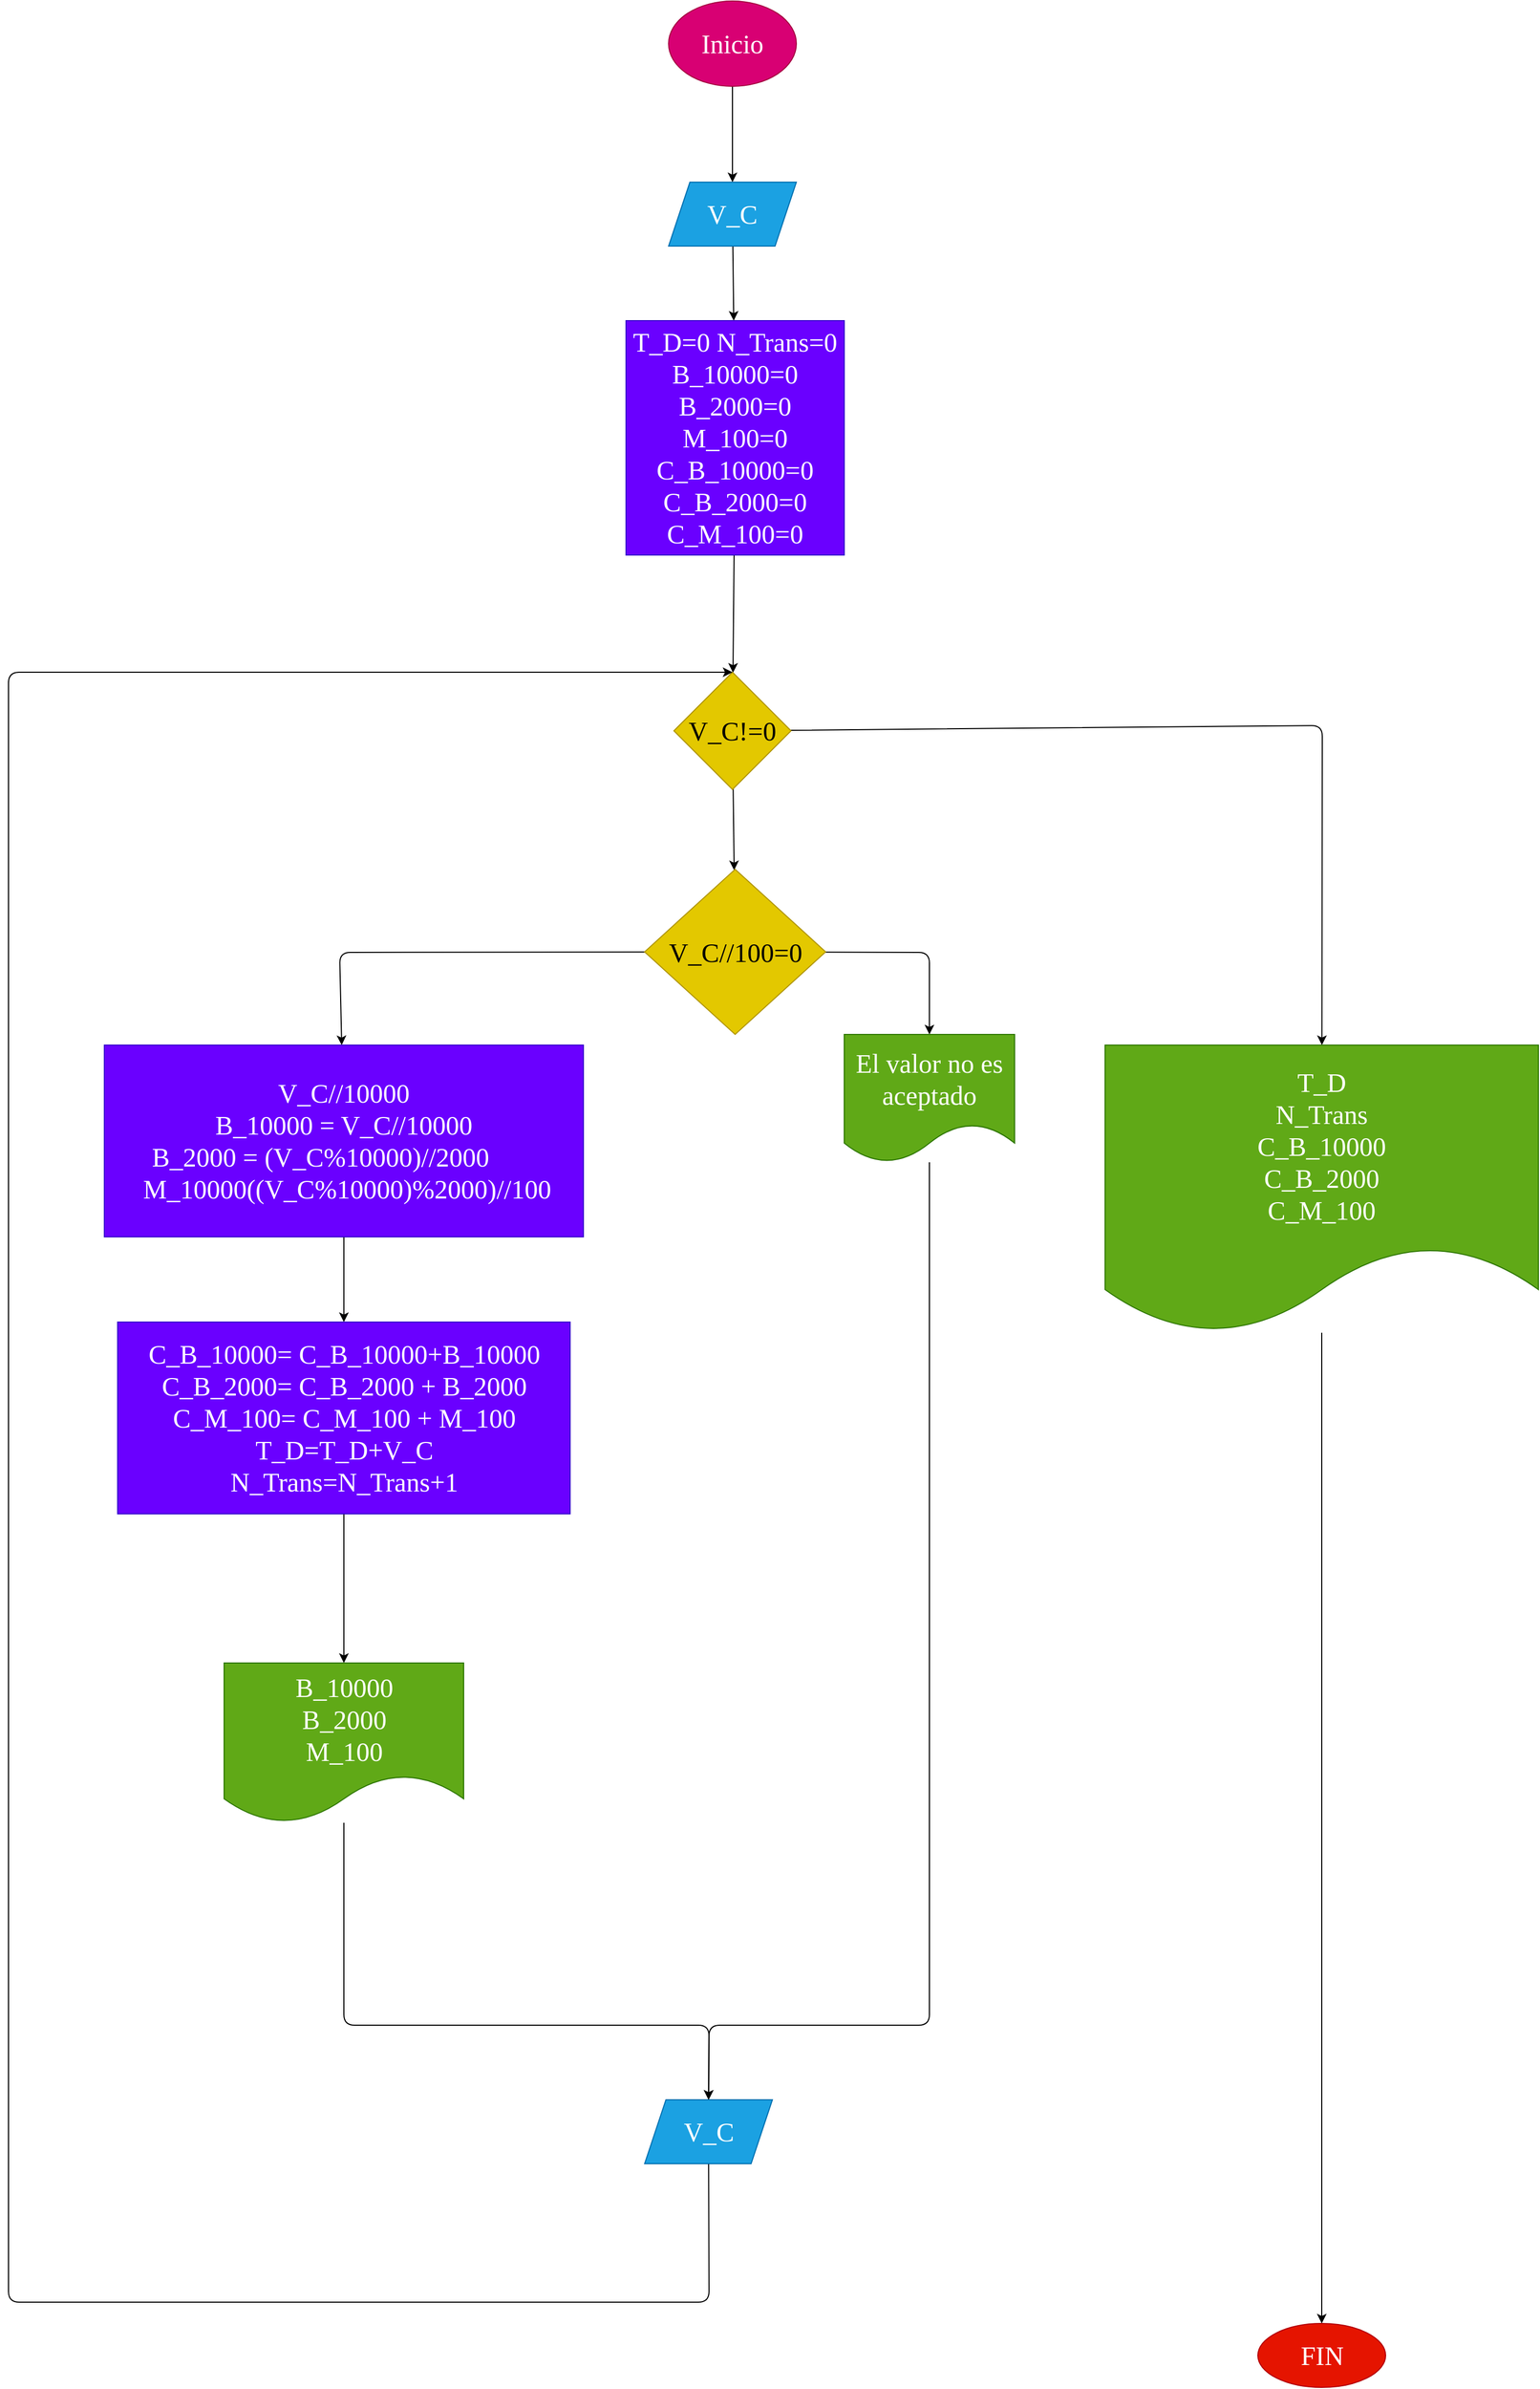 <mxfile>
    <diagram id="45m6udHbUjUt4rex7qL-" name="Page-1">
        <mxGraphModel dx="2515" dy="822" grid="1" gridSize="10" guides="1" tooltips="1" connect="1" arrows="1" fold="1" page="1" pageScale="1" pageWidth="827" pageHeight="1169" math="0" shadow="0">
            <root>
                <mxCell id="0"/>
                <mxCell id="1" parent="0"/>
                <mxCell id="4" value="" style="edgeStyle=none;html=1;fontFamily=Comic Sans MS;fontSize=25;" edge="1" parent="1" source="2" target="3">
                    <mxGeometry relative="1" as="geometry"/>
                </mxCell>
                <mxCell id="2" value="Inicio" style="ellipse;whiteSpace=wrap;html=1;fontFamily=Comic Sans MS;fontSize=25;fillColor=#d80073;fontColor=#ffffff;strokeColor=#A50040;" vertex="1" parent="1">
                    <mxGeometry x="380" y="20" width="120" height="80" as="geometry"/>
                </mxCell>
                <mxCell id="19" value="" style="edgeStyle=none;html=1;fontFamily=Comic Sans MS;fontSize=25;" edge="1" parent="1" source="3" target="18">
                    <mxGeometry relative="1" as="geometry"/>
                </mxCell>
                <mxCell id="3" value="V_C" style="shape=parallelogram;perimeter=parallelogramPerimeter;whiteSpace=wrap;html=1;fixedSize=1;fontSize=25;fontFamily=Comic Sans MS;fillColor=#1ba1e2;fontColor=#ffffff;strokeColor=#006EAF;" vertex="1" parent="1">
                    <mxGeometry x="380" y="190" width="120" height="60" as="geometry"/>
                </mxCell>
                <mxCell id="21" value="" style="edgeStyle=none;html=1;fontFamily=Comic Sans MS;fontSize=25;" edge="1" parent="1" source="18" target="20">
                    <mxGeometry relative="1" as="geometry"/>
                </mxCell>
                <mxCell id="18" value="T_D=0 N_Trans=0 B_10000=0 B_2000=0 M_100=0 C_B_10000=0 C_B_2000=0 C_M_100=0" style="whiteSpace=wrap;html=1;fontSize=25;fontFamily=Comic Sans MS;fillColor=#6a00ff;fontColor=#ffffff;strokeColor=#3700CC;" vertex="1" parent="1">
                    <mxGeometry x="340" y="320" width="205" height="220" as="geometry"/>
                </mxCell>
                <mxCell id="23" value="" style="edgeStyle=none;html=1;fontFamily=Comic Sans MS;fontSize=25;" edge="1" parent="1" source="20" target="22">
                    <mxGeometry relative="1" as="geometry"/>
                </mxCell>
                <mxCell id="47" value="" style="edgeStyle=none;html=1;fontFamily=Comic Sans MS;fontSize=25;" edge="1" parent="1" source="20" target="46">
                    <mxGeometry relative="1" as="geometry">
                        <Array as="points">
                            <mxPoint x="994" y="700"/>
                        </Array>
                    </mxGeometry>
                </mxCell>
                <mxCell id="20" value="V_C!=0" style="rhombus;whiteSpace=wrap;html=1;fontSize=25;fontFamily=Comic Sans MS;fillColor=#e3c800;fontColor=#000000;strokeColor=#B09500;" vertex="1" parent="1">
                    <mxGeometry x="385" y="650" width="110" height="110" as="geometry"/>
                </mxCell>
                <mxCell id="25" value="" style="edgeStyle=none;html=1;fontFamily=Comic Sans MS;fontSize=25;" edge="1" parent="1" source="22" target="24">
                    <mxGeometry relative="1" as="geometry">
                        <Array as="points">
                            <mxPoint x="625" y="913"/>
                        </Array>
                    </mxGeometry>
                </mxCell>
                <mxCell id="35" value="" style="edgeStyle=none;html=1;fontFamily=Comic Sans MS;fontSize=25;" edge="1" parent="1" source="22" target="34">
                    <mxGeometry relative="1" as="geometry">
                        <Array as="points">
                            <mxPoint x="71" y="913"/>
                        </Array>
                    </mxGeometry>
                </mxCell>
                <mxCell id="22" value="V_C//100=0" style="rhombus;whiteSpace=wrap;html=1;fontSize=25;fontFamily=Comic Sans MS;fillColor=#e3c800;fontColor=#000000;strokeColor=#B09500;" vertex="1" parent="1">
                    <mxGeometry x="357.5" y="835" width="170" height="155" as="geometry"/>
                </mxCell>
                <mxCell id="30" value="" style="edgeStyle=none;html=1;fontFamily=Comic Sans MS;fontSize=25;" edge="1" parent="1" source="24" target="29">
                    <mxGeometry relative="1" as="geometry">
                        <Array as="points">
                            <mxPoint x="625" y="1920"/>
                            <mxPoint x="418" y="1920"/>
                        </Array>
                    </mxGeometry>
                </mxCell>
                <mxCell id="24" value="El valor no es aceptado" style="shape=document;whiteSpace=wrap;html=1;boundedLbl=1;fontSize=25;fontFamily=Comic Sans MS;fillColor=#60a917;fontColor=#ffffff;strokeColor=#2D7600;" vertex="1" parent="1">
                    <mxGeometry x="545" y="990" width="160" height="120" as="geometry"/>
                </mxCell>
                <mxCell id="44" style="edgeStyle=none;html=1;entryX=0.5;entryY=0;entryDx=0;entryDy=0;fontFamily=Comic Sans MS;fontSize=25;" edge="1" parent="1" source="29" target="20">
                    <mxGeometry relative="1" as="geometry">
                        <Array as="points">
                            <mxPoint x="418" y="2180"/>
                            <mxPoint x="-240" y="2180"/>
                            <mxPoint x="-240" y="650"/>
                        </Array>
                    </mxGeometry>
                </mxCell>
                <mxCell id="29" value="V_C" style="shape=parallelogram;perimeter=parallelogramPerimeter;whiteSpace=wrap;html=1;fixedSize=1;fontSize=25;fontFamily=Comic Sans MS;fillColor=#1ba1e2;fontColor=#ffffff;strokeColor=#006EAF;" vertex="1" parent="1">
                    <mxGeometry x="357.5" y="1990" width="120" height="60" as="geometry"/>
                </mxCell>
                <mxCell id="39" value="" style="edgeStyle=none;html=1;fontFamily=Comic Sans MS;fontSize=25;" edge="1" parent="1" source="34" target="38">
                    <mxGeometry relative="1" as="geometry"/>
                </mxCell>
                <mxCell id="34" value="V_C//10000&lt;br&gt;B_10000 = V_C//10000&lt;br&gt;B_2000 = (V_C%10000)//2000&amp;nbsp; &amp;nbsp; &amp;nbsp; &amp;nbsp; &amp;nbsp;M_10000((V_C%10000)%2000)//100" style="whiteSpace=wrap;html=1;fontSize=25;fontFamily=Comic Sans MS;fillColor=#6a00ff;fontColor=#ffffff;strokeColor=#3700CC;" vertex="1" parent="1">
                    <mxGeometry x="-150" y="1000" width="450" height="180" as="geometry"/>
                </mxCell>
                <mxCell id="42" value="" style="edgeStyle=none;html=1;fontFamily=Comic Sans MS;fontSize=25;" edge="1" parent="1" source="38" target="41">
                    <mxGeometry relative="1" as="geometry"/>
                </mxCell>
                <mxCell id="38" value="C_B_10000= C_B_10000+B_10000&lt;br&gt;C_B_2000= C_B_2000 + B_2000&lt;br&gt;C_M_100= C_M_100 + M_100&lt;br&gt;T_D=T_D+V_C&lt;br&gt;N_Trans=N_Trans+1" style="whiteSpace=wrap;html=1;fontSize=25;fontFamily=Comic Sans MS;fillColor=#6a00ff;fontColor=#ffffff;strokeColor=#3700CC;" vertex="1" parent="1">
                    <mxGeometry x="-137.5" y="1260" width="425" height="180" as="geometry"/>
                </mxCell>
                <mxCell id="43" style="edgeStyle=none;html=1;entryX=0.5;entryY=0;entryDx=0;entryDy=0;fontFamily=Comic Sans MS;fontSize=25;" edge="1" parent="1" source="41" target="29">
                    <mxGeometry relative="1" as="geometry">
                        <Array as="points">
                            <mxPoint x="75" y="1920"/>
                            <mxPoint x="418" y="1920"/>
                        </Array>
                    </mxGeometry>
                </mxCell>
                <mxCell id="41" value="B_10000&lt;br&gt;B_2000&lt;br&gt;M_100" style="shape=document;whiteSpace=wrap;html=1;boundedLbl=1;fontSize=25;fontFamily=Comic Sans MS;fillColor=#60a917;fontColor=#ffffff;strokeColor=#2D7600;" vertex="1" parent="1">
                    <mxGeometry x="-37.5" y="1580" width="225" height="150" as="geometry"/>
                </mxCell>
                <mxCell id="49" value="" style="edgeStyle=none;html=1;fontFamily=Comic Sans MS;fontSize=25;" edge="1" parent="1" source="46" target="48">
                    <mxGeometry relative="1" as="geometry"/>
                </mxCell>
                <mxCell id="46" value="&lt;span&gt;T_D&lt;br&gt;N_Trans&lt;br&gt;C_B_10000&lt;br&gt;C_B_2000&lt;br&gt;C_M_100&lt;/span&gt;" style="shape=document;whiteSpace=wrap;html=1;boundedLbl=1;fontSize=25;fontFamily=Comic Sans MS;fillColor=#60a917;fontColor=#ffffff;strokeColor=#2D7600;" vertex="1" parent="1">
                    <mxGeometry x="790" y="1000" width="407" height="270" as="geometry"/>
                </mxCell>
                <mxCell id="48" value="FIN" style="ellipse;whiteSpace=wrap;html=1;fontSize=25;fontFamily=Comic Sans MS;fillColor=#e51400;fontColor=#ffffff;strokeColor=#B20000;" vertex="1" parent="1">
                    <mxGeometry x="933.5" y="2200" width="120" height="60" as="geometry"/>
                </mxCell>
            </root>
        </mxGraphModel>
    </diagram>
</mxfile>